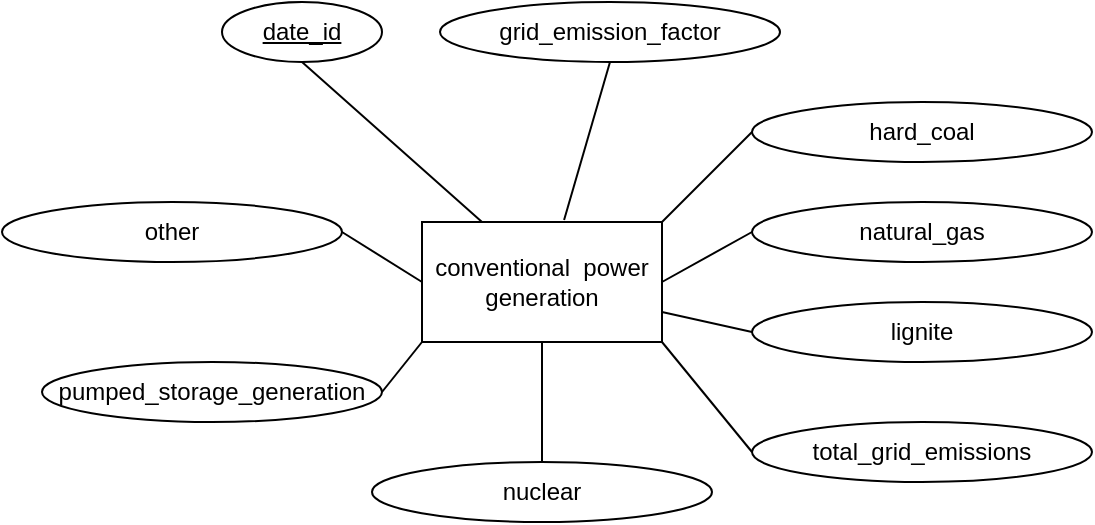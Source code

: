 <mxfile version="20.5.3" type="embed"><diagram id="R2lEEEUBdFMjLlhIrx00" name="Page-1"><mxGraphModel dx="405" dy="640" grid="1" gridSize="10" guides="1" tooltips="1" connect="1" arrows="1" fold="1" page="1" pageScale="1" pageWidth="850" pageHeight="1100" math="0" shadow="0" extFonts="Permanent Marker^https://fonts.googleapis.com/css?family=Permanent+Marker"><root><mxCell id="0"/><mxCell id="1" parent="0"/><mxCell id="l2z-N3KTKoR_Z3GzLzQW-1" value="conventional&amp;nbsp; power generation" style="rounded=0;whiteSpace=wrap;html=1;" parent="1" vertex="1"><mxGeometry x="260" y="250" width="120" height="60" as="geometry"/></mxCell><mxCell id="l2z-N3KTKoR_Z3GzLzQW-2" value="&lt;u&gt;date_id&lt;/u&gt;" style="ellipse;whiteSpace=wrap;html=1;" parent="1" vertex="1"><mxGeometry x="160" y="140" width="80" height="30" as="geometry"/></mxCell><mxCell id="l2z-N3KTKoR_Z3GzLzQW-3" value="grid_emission_factor" style="ellipse;whiteSpace=wrap;html=1;fontSize=12;" parent="1" vertex="1"><mxGeometry x="269" y="140" width="170" height="30" as="geometry"/></mxCell><mxCell id="l2z-N3KTKoR_Z3GzLzQW-4" value="hard_coal" style="ellipse;whiteSpace=wrap;html=1;fontSize=12;" parent="1" vertex="1"><mxGeometry x="425" y="190" width="170" height="30" as="geometry"/></mxCell><mxCell id="l2z-N3KTKoR_Z3GzLzQW-5" value="natural_gas" style="ellipse;whiteSpace=wrap;html=1;fontSize=12;" parent="1" vertex="1"><mxGeometry x="425" y="240" width="170" height="30" as="geometry"/></mxCell><mxCell id="l2z-N3KTKoR_Z3GzLzQW-7" value="lignite" style="ellipse;whiteSpace=wrap;html=1;fontSize=12;" parent="1" vertex="1"><mxGeometry x="425" y="290" width="170" height="30" as="geometry"/></mxCell><mxCell id="l2z-N3KTKoR_Z3GzLzQW-8" value="total_grid_emissions" style="ellipse;whiteSpace=wrap;html=1;fontSize=12;" parent="1" vertex="1"><mxGeometry x="425" y="350" width="170" height="30" as="geometry"/></mxCell><mxCell id="l2z-N3KTKoR_Z3GzLzQW-9" value="nuclear" style="ellipse;whiteSpace=wrap;html=1;fontSize=12;" parent="1" vertex="1"><mxGeometry x="235" y="370" width="170" height="30" as="geometry"/></mxCell><mxCell id="l2z-N3KTKoR_Z3GzLzQW-10" value="pumped_storage_generation" style="ellipse;whiteSpace=wrap;html=1;fontSize=12;" parent="1" vertex="1"><mxGeometry x="70" y="320" width="170" height="30" as="geometry"/></mxCell><mxCell id="l2z-N3KTKoR_Z3GzLzQW-11" value="other" style="ellipse;whiteSpace=wrap;html=1;fontSize=12;" parent="1" vertex="1"><mxGeometry x="50" y="240" width="170" height="30" as="geometry"/></mxCell><mxCell id="l2z-N3KTKoR_Z3GzLzQW-12" value="" style="endArrow=none;html=1;rounded=0;fontSize=12;startSize=8;endSize=8;curved=1;exitX=1;exitY=0.5;exitDx=0;exitDy=0;entryX=0;entryY=0.5;entryDx=0;entryDy=0;" parent="1" source="l2z-N3KTKoR_Z3GzLzQW-1" target="l2z-N3KTKoR_Z3GzLzQW-5" edge="1"><mxGeometry width="50" height="50" relative="1" as="geometry"><mxPoint x="400" y="320" as="sourcePoint"/><mxPoint x="450" y="270" as="targetPoint"/></mxGeometry></mxCell><mxCell id="l2z-N3KTKoR_Z3GzLzQW-13" value="" style="endArrow=none;html=1;rounded=0;fontSize=12;startSize=8;endSize=8;curved=1;exitX=1;exitY=0.75;exitDx=0;exitDy=0;entryX=0;entryY=0.5;entryDx=0;entryDy=0;" parent="1" source="l2z-N3KTKoR_Z3GzLzQW-1" target="l2z-N3KTKoR_Z3GzLzQW-7" edge="1"><mxGeometry width="50" height="50" relative="1" as="geometry"><mxPoint x="400" y="320" as="sourcePoint"/><mxPoint x="450" y="270" as="targetPoint"/></mxGeometry></mxCell><mxCell id="l2z-N3KTKoR_Z3GzLzQW-14" value="" style="endArrow=none;html=1;rounded=0;fontSize=12;startSize=8;endSize=8;curved=1;exitX=1;exitY=1;exitDx=0;exitDy=0;entryX=0;entryY=0.5;entryDx=0;entryDy=0;" parent="1" source="l2z-N3KTKoR_Z3GzLzQW-1" target="l2z-N3KTKoR_Z3GzLzQW-8" edge="1"><mxGeometry width="50" height="50" relative="1" as="geometry"><mxPoint x="400" y="320" as="sourcePoint"/><mxPoint x="450" y="270" as="targetPoint"/></mxGeometry></mxCell><mxCell id="l2z-N3KTKoR_Z3GzLzQW-17" value="" style="endArrow=none;html=1;rounded=0;fontSize=12;startSize=8;endSize=8;curved=1;exitX=0.5;exitY=1;exitDx=0;exitDy=0;entryX=0.5;entryY=0;entryDx=0;entryDy=0;" parent="1" source="l2z-N3KTKoR_Z3GzLzQW-1" target="l2z-N3KTKoR_Z3GzLzQW-9" edge="1"><mxGeometry width="50" height="50" relative="1" as="geometry"><mxPoint x="400" y="320" as="sourcePoint"/><mxPoint x="450" y="270" as="targetPoint"/></mxGeometry></mxCell><mxCell id="l2z-N3KTKoR_Z3GzLzQW-18" value="" style="endArrow=none;html=1;rounded=0;fontSize=12;startSize=8;endSize=8;curved=1;exitX=1;exitY=0.5;exitDx=0;exitDy=0;entryX=0;entryY=0.5;entryDx=0;entryDy=0;" parent="1" source="l2z-N3KTKoR_Z3GzLzQW-11" target="l2z-N3KTKoR_Z3GzLzQW-1" edge="1"><mxGeometry width="50" height="50" relative="1" as="geometry"><mxPoint x="219" y="250" as="sourcePoint"/><mxPoint x="269" y="200" as="targetPoint"/></mxGeometry></mxCell><mxCell id="l2z-N3KTKoR_Z3GzLzQW-19" value="" style="endArrow=none;html=1;rounded=0;fontSize=12;startSize=8;endSize=8;curved=1;exitX=1;exitY=0.5;exitDx=0;exitDy=0;entryX=0;entryY=1;entryDx=0;entryDy=0;" parent="1" source="l2z-N3KTKoR_Z3GzLzQW-10" target="l2z-N3KTKoR_Z3GzLzQW-1" edge="1"><mxGeometry width="50" height="50" relative="1" as="geometry"><mxPoint x="240" y="340" as="sourcePoint"/><mxPoint x="270" y="310" as="targetPoint"/></mxGeometry></mxCell><mxCell id="l2z-N3KTKoR_Z3GzLzQW-20" value="" style="endArrow=none;html=1;rounded=0;fontSize=12;startSize=8;endSize=8;curved=1;exitX=0.5;exitY=1;exitDx=0;exitDy=0;entryX=0.25;entryY=0;entryDx=0;entryDy=0;" parent="1" source="l2z-N3KTKoR_Z3GzLzQW-2" target="l2z-N3KTKoR_Z3GzLzQW-1" edge="1"><mxGeometry width="50" height="50" relative="1" as="geometry"><mxPoint x="420" y="340" as="sourcePoint"/><mxPoint x="470" y="290" as="targetPoint"/></mxGeometry></mxCell><mxCell id="l2z-N3KTKoR_Z3GzLzQW-21" value="" style="endArrow=none;html=1;rounded=0;fontSize=12;startSize=8;endSize=8;curved=1;exitX=0.592;exitY=-0.017;exitDx=0;exitDy=0;exitPerimeter=0;entryX=0.5;entryY=1;entryDx=0;entryDy=0;" parent="1" source="l2z-N3KTKoR_Z3GzLzQW-1" target="l2z-N3KTKoR_Z3GzLzQW-3" edge="1"><mxGeometry width="50" height="50" relative="1" as="geometry"><mxPoint x="430" y="350" as="sourcePoint"/><mxPoint x="480" y="300" as="targetPoint"/></mxGeometry></mxCell><mxCell id="l2z-N3KTKoR_Z3GzLzQW-22" value="" style="endArrow=none;html=1;rounded=0;fontSize=12;startSize=8;endSize=8;curved=1;exitX=1;exitY=0;exitDx=0;exitDy=0;entryX=0;entryY=0.5;entryDx=0;entryDy=0;" parent="1" source="l2z-N3KTKoR_Z3GzLzQW-1" target="l2z-N3KTKoR_Z3GzLzQW-4" edge="1"><mxGeometry width="50" height="50" relative="1" as="geometry"><mxPoint x="440" y="360" as="sourcePoint"/><mxPoint x="490" y="310" as="targetPoint"/></mxGeometry></mxCell></root></mxGraphModel></diagram></mxfile>